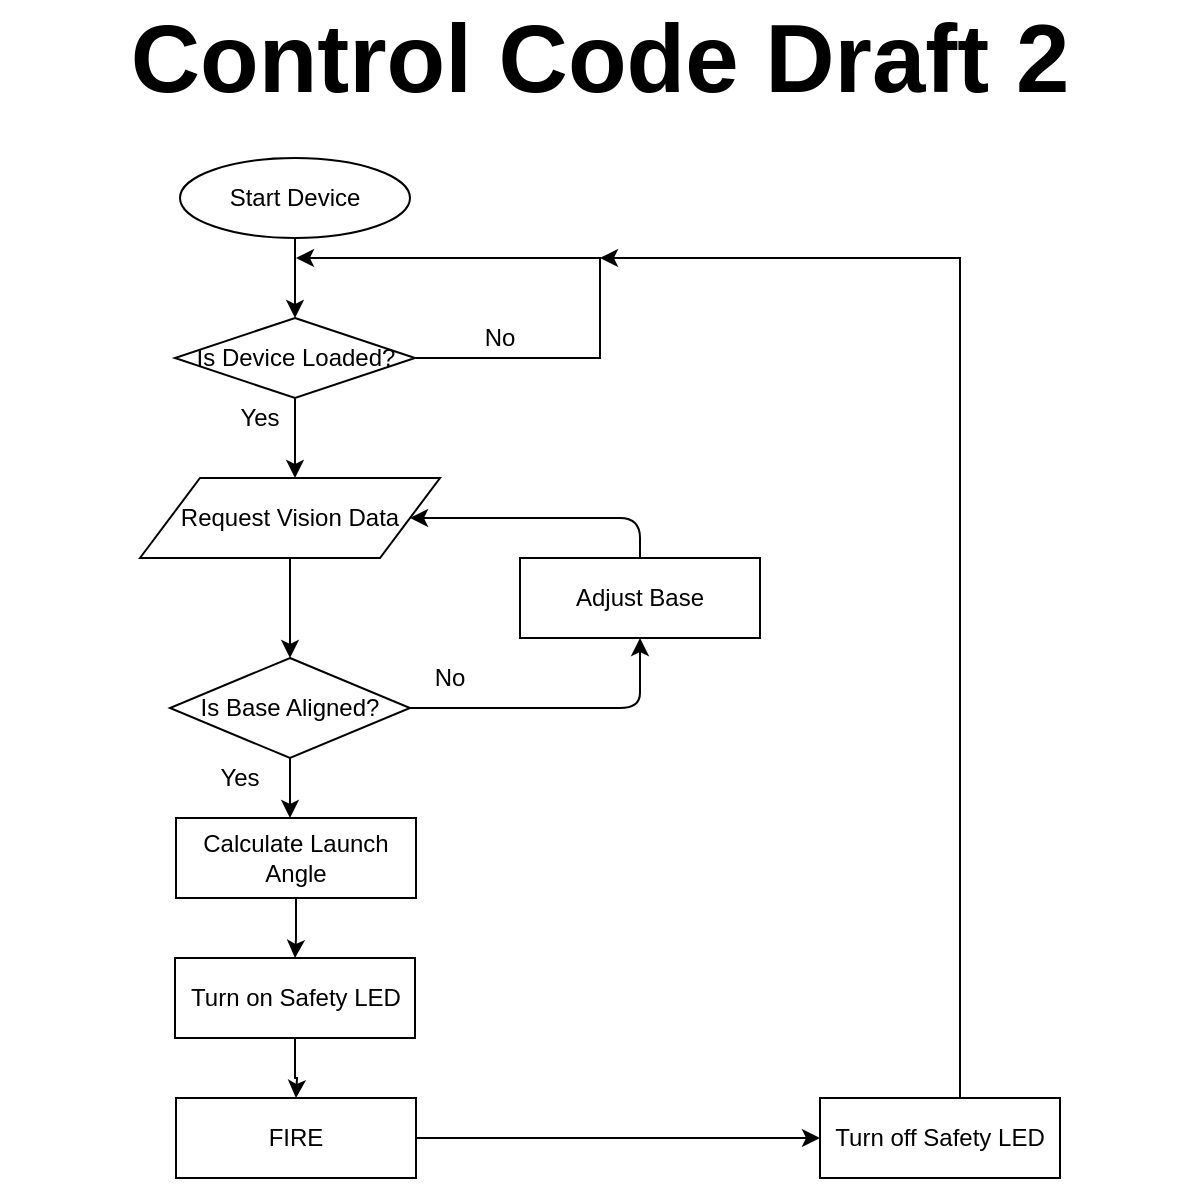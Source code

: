 <mxfile version="12.9.3" type="device"><diagram id="6Dyhpw-nhl8NUwiK4e7h" name="Page-1"><mxGraphModel dx="1422" dy="804" grid="1" gridSize="10" guides="1" tooltips="1" connect="1" arrows="1" fold="1" page="1" pageScale="1" pageWidth="850" pageHeight="1100" math="0" shadow="0"><root><mxCell id="0"/><mxCell id="1" parent="0"/><mxCell id="XYkQJ-_1GnSSTU_lcY7t-8" value="" style="edgeStyle=orthogonalEdgeStyle;rounded=0;orthogonalLoop=1;jettySize=auto;html=1;" edge="1" parent="1" source="XYkQJ-_1GnSSTU_lcY7t-1"><mxGeometry relative="1" as="geometry"><mxPoint x="272.5" y="180" as="targetPoint"/></mxGeometry></mxCell><mxCell id="XYkQJ-_1GnSSTU_lcY7t-1" value="Start Device" style="ellipse;whiteSpace=wrap;html=1;" vertex="1" parent="1"><mxGeometry x="215" y="100" width="115" height="40" as="geometry"/></mxCell><mxCell id="XYkQJ-_1GnSSTU_lcY7t-12" value="" style="edgeStyle=orthogonalEdgeStyle;rounded=0;orthogonalLoop=1;jettySize=auto;html=1;" edge="1" parent="1" source="XYkQJ-_1GnSSTU_lcY7t-9"><mxGeometry relative="1" as="geometry"><mxPoint x="273" y="150" as="targetPoint"/><Array as="points"><mxPoint x="425" y="200"/><mxPoint x="425" y="150"/></Array></mxGeometry></mxCell><mxCell id="XYkQJ-_1GnSSTU_lcY7t-15" value="" style="edgeStyle=orthogonalEdgeStyle;rounded=0;orthogonalLoop=1;jettySize=auto;html=1;" edge="1" parent="1" source="XYkQJ-_1GnSSTU_lcY7t-9"><mxGeometry relative="1" as="geometry"><mxPoint x="272.5" y="260" as="targetPoint"/></mxGeometry></mxCell><mxCell id="XYkQJ-_1GnSSTU_lcY7t-9" value="Is Device Loaded?" style="rhombus;whiteSpace=wrap;html=1;" vertex="1" parent="1"><mxGeometry x="212.5" y="180" width="120" height="40" as="geometry"/></mxCell><mxCell id="XYkQJ-_1GnSSTU_lcY7t-13" value="No" style="text;html=1;strokeColor=none;fillColor=none;align=center;verticalAlign=middle;whiteSpace=wrap;rounded=0;" vertex="1" parent="1"><mxGeometry x="355" y="180" width="40" height="20" as="geometry"/></mxCell><mxCell id="XYkQJ-_1GnSSTU_lcY7t-16" value="Yes" style="text;html=1;strokeColor=none;fillColor=none;align=center;verticalAlign=middle;whiteSpace=wrap;rounded=0;" vertex="1" parent="1"><mxGeometry x="235" y="220" width="40" height="20" as="geometry"/></mxCell><mxCell id="XYkQJ-_1GnSSTU_lcY7t-20" value="" style="edgeStyle=orthogonalEdgeStyle;rounded=0;orthogonalLoop=1;jettySize=auto;html=1;" edge="1" parent="1" source="XYkQJ-_1GnSSTU_lcY7t-18" target="XYkQJ-_1GnSSTU_lcY7t-19"><mxGeometry relative="1" as="geometry"/></mxCell><mxCell id="XYkQJ-_1GnSSTU_lcY7t-18" value="Request Vision Data" style="shape=parallelogram;perimeter=parallelogramPerimeter;whiteSpace=wrap;html=1;" vertex="1" parent="1"><mxGeometry x="195" y="260" width="150" height="40" as="geometry"/></mxCell><mxCell id="XYkQJ-_1GnSSTU_lcY7t-26" value="" style="edgeStyle=orthogonalEdgeStyle;rounded=0;orthogonalLoop=1;jettySize=auto;html=1;" edge="1" parent="1" source="XYkQJ-_1GnSSTU_lcY7t-19"><mxGeometry relative="1" as="geometry"><mxPoint x="270" y="430" as="targetPoint"/></mxGeometry></mxCell><mxCell id="XYkQJ-_1GnSSTU_lcY7t-19" value="Is Base Aligned?" style="rhombus;whiteSpace=wrap;html=1;" vertex="1" parent="1"><mxGeometry x="210" y="350" width="120" height="50" as="geometry"/></mxCell><mxCell id="XYkQJ-_1GnSSTU_lcY7t-21" value="" style="endArrow=classic;html=1;exitX=0.5;exitY=0;exitDx=0;exitDy=0;entryX=1;entryY=0.5;entryDx=0;entryDy=0;" edge="1" parent="1" source="XYkQJ-_1GnSSTU_lcY7t-23" target="XYkQJ-_1GnSSTU_lcY7t-18"><mxGeometry width="50" height="50" relative="1" as="geometry"><mxPoint x="325" y="390" as="sourcePoint"/><mxPoint x="355" y="280" as="targetPoint"/><Array as="points"><mxPoint x="445" y="280"/></Array></mxGeometry></mxCell><mxCell id="XYkQJ-_1GnSSTU_lcY7t-22" value="No" style="text;html=1;strokeColor=none;fillColor=none;align=center;verticalAlign=middle;whiteSpace=wrap;rounded=0;" vertex="1" parent="1"><mxGeometry x="330" y="350" width="40" height="20" as="geometry"/></mxCell><mxCell id="XYkQJ-_1GnSSTU_lcY7t-23" value="Adjust Base" style="rounded=0;whiteSpace=wrap;html=1;" vertex="1" parent="1"><mxGeometry x="385" y="300" width="120" height="40" as="geometry"/></mxCell><mxCell id="XYkQJ-_1GnSSTU_lcY7t-24" value="" style="endArrow=classic;html=1;exitX=1;exitY=0.5;exitDx=0;exitDy=0;entryX=0.5;entryY=1;entryDx=0;entryDy=0;" edge="1" parent="1" source="XYkQJ-_1GnSSTU_lcY7t-19" target="XYkQJ-_1GnSSTU_lcY7t-23"><mxGeometry width="50" height="50" relative="1" as="geometry"><mxPoint x="330" y="375" as="sourcePoint"/><mxPoint x="330" y="280" as="targetPoint"/><Array as="points"><mxPoint x="445" y="375"/><mxPoint x="445" y="360"/></Array></mxGeometry></mxCell><mxCell id="XYkQJ-_1GnSSTU_lcY7t-27" value="Yes" style="text;html=1;strokeColor=none;fillColor=none;align=center;verticalAlign=middle;whiteSpace=wrap;rounded=0;" vertex="1" parent="1"><mxGeometry x="225" y="400" width="40" height="20" as="geometry"/></mxCell><mxCell id="XYkQJ-_1GnSSTU_lcY7t-39" value="" style="edgeStyle=orthogonalEdgeStyle;rounded=0;orthogonalLoop=1;jettySize=auto;html=1;" edge="1" parent="1" source="XYkQJ-_1GnSSTU_lcY7t-28" target="XYkQJ-_1GnSSTU_lcY7t-38"><mxGeometry relative="1" as="geometry"/></mxCell><mxCell id="XYkQJ-_1GnSSTU_lcY7t-28" value="FIRE" style="rounded=0;whiteSpace=wrap;html=1;" vertex="1" parent="1"><mxGeometry x="213" y="570" width="120" height="40" as="geometry"/></mxCell><mxCell id="XYkQJ-_1GnSSTU_lcY7t-42" value="" style="edgeStyle=orthogonalEdgeStyle;rounded=0;orthogonalLoop=1;jettySize=auto;html=1;" edge="1" parent="1" source="XYkQJ-_1GnSSTU_lcY7t-38"><mxGeometry relative="1" as="geometry"><mxPoint x="425" y="150" as="targetPoint"/><Array as="points"><mxPoint x="605" y="150"/></Array></mxGeometry></mxCell><mxCell id="XYkQJ-_1GnSSTU_lcY7t-38" value="Turn off Safety LED" style="rounded=0;whiteSpace=wrap;html=1;" vertex="1" parent="1"><mxGeometry x="535" y="570" width="120" height="40" as="geometry"/></mxCell><mxCell id="XYkQJ-_1GnSSTU_lcY7t-32" value="" style="edgeStyle=orthogonalEdgeStyle;rounded=0;orthogonalLoop=1;jettySize=auto;html=1;" edge="1" parent="1" source="XYkQJ-_1GnSSTU_lcY7t-29" target="XYkQJ-_1GnSSTU_lcY7t-31"><mxGeometry relative="1" as="geometry"/></mxCell><mxCell id="XYkQJ-_1GnSSTU_lcY7t-29" value="Calculate Launch Angle" style="rounded=0;whiteSpace=wrap;html=1;" vertex="1" parent="1"><mxGeometry x="213" y="430" width="120" height="40" as="geometry"/></mxCell><mxCell id="XYkQJ-_1GnSSTU_lcY7t-34" value="" style="edgeStyle=orthogonalEdgeStyle;rounded=0;orthogonalLoop=1;jettySize=auto;html=1;" edge="1" parent="1" source="XYkQJ-_1GnSSTU_lcY7t-31"><mxGeometry relative="1" as="geometry"><mxPoint x="273" y="570" as="targetPoint"/></mxGeometry></mxCell><mxCell id="XYkQJ-_1GnSSTU_lcY7t-31" value="Turn on Safety LED" style="rounded=0;whiteSpace=wrap;html=1;" vertex="1" parent="1"><mxGeometry x="212.5" y="500" width="120" height="40" as="geometry"/></mxCell><mxCell id="XYkQJ-_1GnSSTU_lcY7t-40" style="edgeStyle=orthogonalEdgeStyle;rounded=0;orthogonalLoop=1;jettySize=auto;html=1;exitX=0.5;exitY=1;exitDx=0;exitDy=0;" edge="1" parent="1" source="XYkQJ-_1GnSSTU_lcY7t-38" target="XYkQJ-_1GnSSTU_lcY7t-38"><mxGeometry relative="1" as="geometry"/></mxCell><mxCell id="XYkQJ-_1GnSSTU_lcY7t-43" value="&lt;b&gt;&lt;font style=&quot;font-size: 48px&quot;&gt;Control Code Draft 2&lt;/font&gt;&lt;/b&gt;" style="text;html=1;strokeColor=none;fillColor=none;align=center;verticalAlign=middle;whiteSpace=wrap;rounded=0;" vertex="1" parent="1"><mxGeometry x="125" y="40" width="600" height="20" as="geometry"/></mxCell></root></mxGraphModel></diagram></mxfile>
